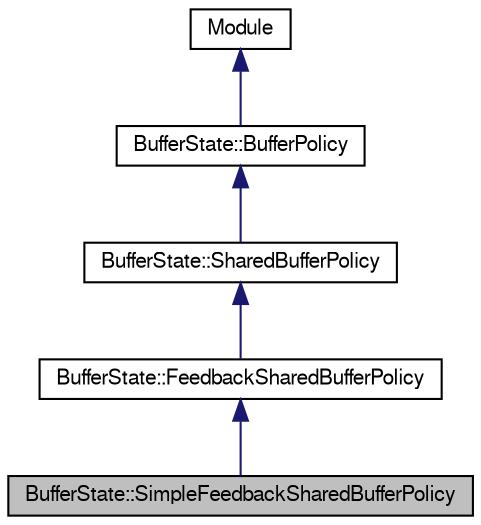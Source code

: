 digraph G
{
  bgcolor="transparent";
  edge [fontname="FreeSans",fontsize="10",labelfontname="FreeSans",labelfontsize="10"];
  node [fontname="FreeSans",fontsize="10",shape=record];
  Node1 [label="BufferState::SimpleFeedbackSharedBufferPolicy",height=0.2,width=0.4,color="black", fillcolor="grey75", style="filled" fontcolor="black"];
  Node2 -> Node1 [dir=back,color="midnightblue",fontsize="10",style="solid",fontname="FreeSans"];
  Node2 [label="BufferState::FeedbackSharedBufferPolicy",height=0.2,width=0.4,color="black",URL="$classBufferState_1_1FeedbackSharedBufferPolicy.html"];
  Node3 -> Node2 [dir=back,color="midnightblue",fontsize="10",style="solid",fontname="FreeSans"];
  Node3 [label="BufferState::SharedBufferPolicy",height=0.2,width=0.4,color="black",URL="$classBufferState_1_1SharedBufferPolicy.html"];
  Node4 -> Node3 [dir=back,color="midnightblue",fontsize="10",style="solid",fontname="FreeSans"];
  Node4 [label="BufferState::BufferPolicy",height=0.2,width=0.4,color="black",URL="$classBufferState_1_1BufferPolicy.html"];
  Node5 -> Node4 [dir=back,color="midnightblue",fontsize="10",style="solid",fontname="FreeSans"];
  Node5 [label="Module",height=0.2,width=0.4,color="black",URL="$classModule.html"];
}
